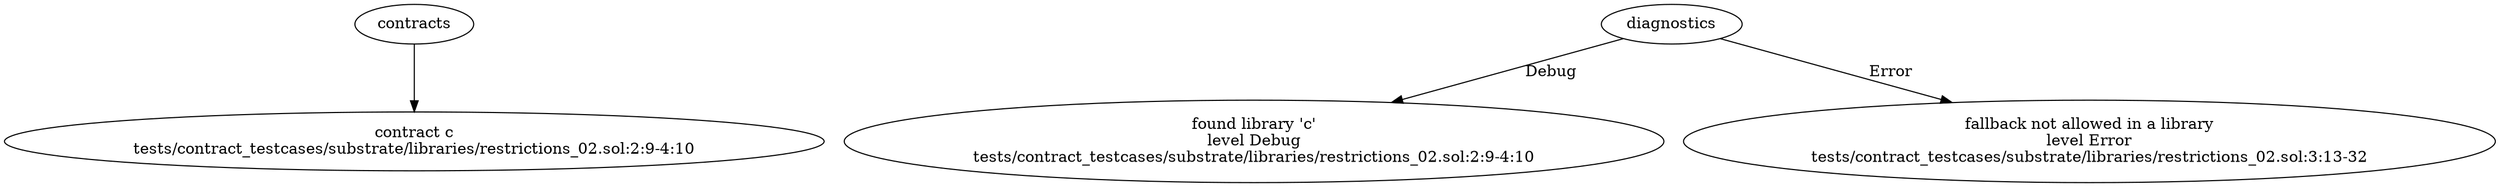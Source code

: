 strict digraph "tests/contract_testcases/substrate/libraries/restrictions_02.sol" {
	contract [label="contract c\ntests/contract_testcases/substrate/libraries/restrictions_02.sol:2:9-4:10"]
	diagnostic [label="found library 'c'\nlevel Debug\ntests/contract_testcases/substrate/libraries/restrictions_02.sol:2:9-4:10"]
	diagnostic_5 [label="fallback not allowed in a library\nlevel Error\ntests/contract_testcases/substrate/libraries/restrictions_02.sol:3:13-32"]
	contracts -> contract
	diagnostics -> diagnostic [label="Debug"]
	diagnostics -> diagnostic_5 [label="Error"]
}
